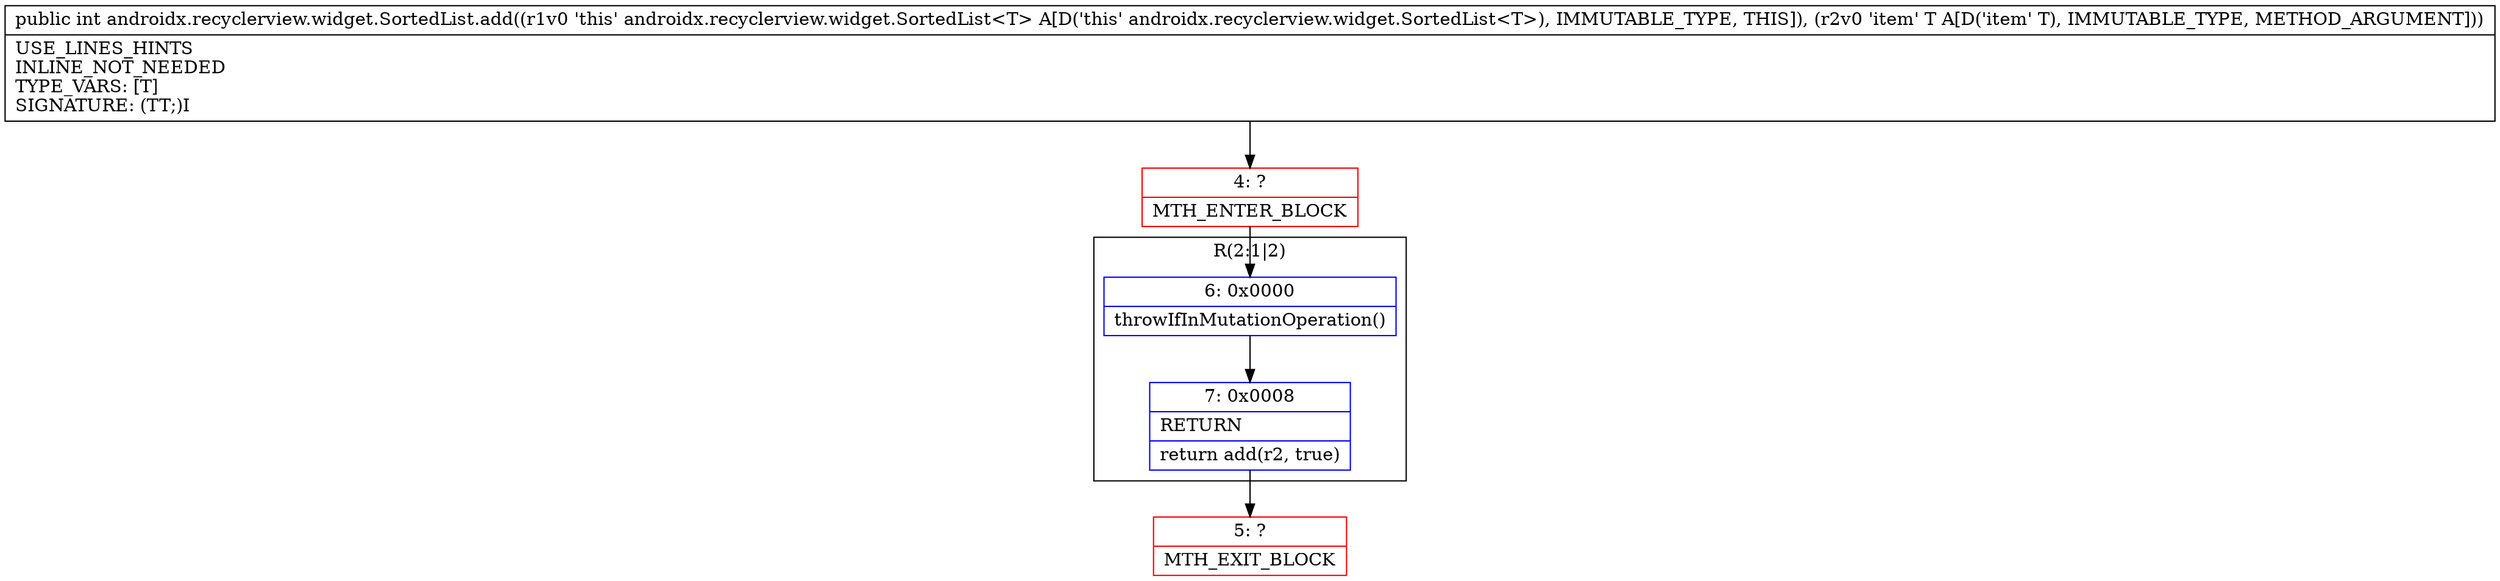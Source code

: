 digraph "CFG forandroidx.recyclerview.widget.SortedList.add(Ljava\/lang\/Object;)I" {
subgraph cluster_Region_2110382951 {
label = "R(2:1|2)";
node [shape=record,color=blue];
Node_6 [shape=record,label="{6\:\ 0x0000|throwIfInMutationOperation()\l}"];
Node_7 [shape=record,label="{7\:\ 0x0008|RETURN\l|return add(r2, true)\l}"];
}
Node_4 [shape=record,color=red,label="{4\:\ ?|MTH_ENTER_BLOCK\l}"];
Node_5 [shape=record,color=red,label="{5\:\ ?|MTH_EXIT_BLOCK\l}"];
MethodNode[shape=record,label="{public int androidx.recyclerview.widget.SortedList.add((r1v0 'this' androidx.recyclerview.widget.SortedList\<T\> A[D('this' androidx.recyclerview.widget.SortedList\<T\>), IMMUTABLE_TYPE, THIS]), (r2v0 'item' T A[D('item' T), IMMUTABLE_TYPE, METHOD_ARGUMENT]))  | USE_LINES_HINTS\lINLINE_NOT_NEEDED\lTYPE_VARS: [T]\lSIGNATURE: (TT;)I\l}"];
MethodNode -> Node_4;Node_6 -> Node_7;
Node_7 -> Node_5;
Node_4 -> Node_6;
}

